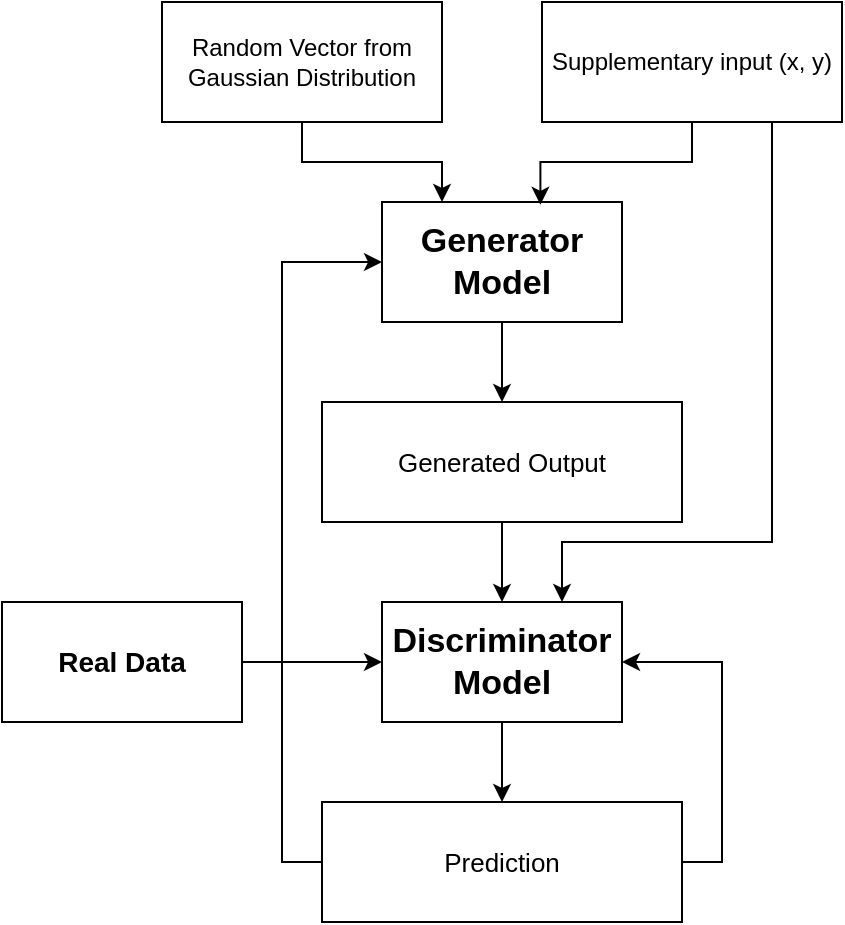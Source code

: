<mxfile version="13.0.8" type="onedrive"><diagram id="Pt8RJBXyH_k1oCRDEMwT" name="Page-1"><mxGraphModel dx="972" dy="588" grid="1" gridSize="10" guides="1" tooltips="1" connect="1" arrows="1" fold="1" page="1" pageScale="1" pageWidth="850" pageHeight="1100" math="0" shadow="0"><root><mxCell id="0"/><mxCell id="1" parent="0"/><mxCell id="U6JSRccFdFoSxhzYENZa-4" style="edgeStyle=orthogonalEdgeStyle;rounded=0;orthogonalLoop=1;jettySize=auto;html=1;exitX=0.5;exitY=1;exitDx=0;exitDy=0;entryX=0.25;entryY=0;entryDx=0;entryDy=0;" parent="1" source="U6JSRccFdFoSxhzYENZa-1" target="U6JSRccFdFoSxhzYENZa-2" edge="1"><mxGeometry relative="1" as="geometry"/></mxCell><mxCell id="U6JSRccFdFoSxhzYENZa-1" value="Random Vector from Gaussian Distribution" style="rounded=0;whiteSpace=wrap;html=1;" parent="1" vertex="1"><mxGeometry x="250" y="120" width="140" height="60" as="geometry"/></mxCell><mxCell id="U6JSRccFdFoSxhzYENZa-6" style="edgeStyle=orthogonalEdgeStyle;rounded=0;orthogonalLoop=1;jettySize=auto;html=1;exitX=0.5;exitY=1;exitDx=0;exitDy=0;entryX=0.5;entryY=0;entryDx=0;entryDy=0;" parent="1" source="U6JSRccFdFoSxhzYENZa-2" target="U6JSRccFdFoSxhzYENZa-5" edge="1"><mxGeometry relative="1" as="geometry"/></mxCell><mxCell id="U6JSRccFdFoSxhzYENZa-2" value="&lt;h3&gt;&lt;b&gt;&lt;font style=&quot;font-size: 17px&quot;&gt;Generator Model&lt;/font&gt;&lt;/b&gt;&lt;/h3&gt;" style="rounded=0;whiteSpace=wrap;html=1;" parent="1" vertex="1"><mxGeometry x="360" y="220" width="120" height="60" as="geometry"/></mxCell><mxCell id="U6JSRccFdFoSxhzYENZa-14" style="edgeStyle=orthogonalEdgeStyle;rounded=0;orthogonalLoop=1;jettySize=auto;html=1;exitX=0.5;exitY=1;exitDx=0;exitDy=0;entryX=0.5;entryY=0;entryDx=0;entryDy=0;" parent="1" source="U6JSRccFdFoSxhzYENZa-5" target="U6JSRccFdFoSxhzYENZa-12" edge="1"><mxGeometry relative="1" as="geometry"><mxPoint x="420" y="420" as="targetPoint"/></mxGeometry></mxCell><mxCell id="U6JSRccFdFoSxhzYENZa-5" value="&lt;font style=&quot;font-size: 13px&quot;&gt;Generated Output&lt;/font&gt;" style="rounded=0;whiteSpace=wrap;html=1;" parent="1" vertex="1"><mxGeometry x="330" y="320" width="180" height="60" as="geometry"/></mxCell><mxCell id="U6JSRccFdFoSxhzYENZa-11" style="edgeStyle=orthogonalEdgeStyle;rounded=0;orthogonalLoop=1;jettySize=auto;html=1;exitX=0.5;exitY=1;exitDx=0;exitDy=0;entryX=0.5;entryY=0;entryDx=0;entryDy=0;" parent="1" source="U6JSRccFdFoSxhzYENZa-12" target="U6JSRccFdFoSxhzYENZa-13" edge="1"><mxGeometry relative="1" as="geometry"/></mxCell><mxCell id="U6JSRccFdFoSxhzYENZa-12" value="&lt;h3&gt;&lt;b&gt;&lt;font style=&quot;font-size: 17px&quot;&gt;Discriminator Model&lt;/font&gt;&lt;/b&gt;&lt;/h3&gt;" style="rounded=0;whiteSpace=wrap;html=1;" parent="1" vertex="1"><mxGeometry x="360" y="420" width="120" height="60" as="geometry"/></mxCell><mxCell id="U6JSRccFdFoSxhzYENZa-15" style="edgeStyle=orthogonalEdgeStyle;rounded=0;orthogonalLoop=1;jettySize=auto;html=1;exitX=1;exitY=0.5;exitDx=0;exitDy=0;entryX=1;entryY=0.5;entryDx=0;entryDy=0;" parent="1" source="U6JSRccFdFoSxhzYENZa-13" target="U6JSRccFdFoSxhzYENZa-12" edge="1"><mxGeometry relative="1" as="geometry"/></mxCell><mxCell id="U6JSRccFdFoSxhzYENZa-16" style="edgeStyle=orthogonalEdgeStyle;rounded=0;orthogonalLoop=1;jettySize=auto;html=1;exitX=0;exitY=0.5;exitDx=0;exitDy=0;entryX=0;entryY=0.5;entryDx=0;entryDy=0;" parent="1" source="U6JSRccFdFoSxhzYENZa-13" target="U6JSRccFdFoSxhzYENZa-2" edge="1"><mxGeometry relative="1" as="geometry"/></mxCell><mxCell id="U6JSRccFdFoSxhzYENZa-13" value="&lt;font style=&quot;font-size: 13px&quot;&gt;Prediction&lt;/font&gt;" style="rounded=0;whiteSpace=wrap;html=1;" parent="1" vertex="1"><mxGeometry x="330" y="520" width="180" height="60" as="geometry"/></mxCell><mxCell id="6-rjvaBz0cB70rrl8AxV-4" style="edgeStyle=orthogonalEdgeStyle;rounded=0;orthogonalLoop=1;jettySize=auto;html=1;exitX=0.5;exitY=1;exitDx=0;exitDy=0;entryX=0.66;entryY=0.023;entryDx=0;entryDy=0;entryPerimeter=0;" edge="1" parent="1" source="6-rjvaBz0cB70rrl8AxV-2" target="U6JSRccFdFoSxhzYENZa-2"><mxGeometry relative="1" as="geometry"/></mxCell><mxCell id="6-rjvaBz0cB70rrl8AxV-7" style="edgeStyle=orthogonalEdgeStyle;rounded=0;orthogonalLoop=1;jettySize=auto;html=1;exitX=0.75;exitY=1;exitDx=0;exitDy=0;entryX=0.75;entryY=0;entryDx=0;entryDy=0;" edge="1" parent="1" source="6-rjvaBz0cB70rrl8AxV-2" target="U6JSRccFdFoSxhzYENZa-12"><mxGeometry relative="1" as="geometry"><Array as="points"><mxPoint x="555" y="390"/><mxPoint x="450" y="390"/></Array></mxGeometry></mxCell><mxCell id="6-rjvaBz0cB70rrl8AxV-2" value="Supplementary input (x, y)" style="rounded=0;whiteSpace=wrap;html=1;" vertex="1" parent="1"><mxGeometry x="440" y="120" width="150" height="60" as="geometry"/></mxCell><mxCell id="6-rjvaBz0cB70rrl8AxV-9" style="edgeStyle=orthogonalEdgeStyle;rounded=0;orthogonalLoop=1;jettySize=auto;html=1;exitX=1;exitY=0.5;exitDx=0;exitDy=0;entryX=0;entryY=0.5;entryDx=0;entryDy=0;" edge="1" parent="1" source="6-rjvaBz0cB70rrl8AxV-8" target="U6JSRccFdFoSxhzYENZa-12"><mxGeometry relative="1" as="geometry"/></mxCell><mxCell id="6-rjvaBz0cB70rrl8AxV-8" value="&lt;b&gt;&lt;font style=&quot;font-size: 14px&quot;&gt;Real Data&lt;/font&gt;&lt;/b&gt;" style="rounded=0;whiteSpace=wrap;html=1;" vertex="1" parent="1"><mxGeometry x="170" y="420" width="120" height="60" as="geometry"/></mxCell></root></mxGraphModel></diagram></mxfile>
